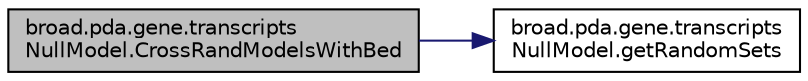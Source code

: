 digraph "broad.pda.gene.transcriptsNullModel.CrossRandModelsWithBed"
{
  edge [fontname="Helvetica",fontsize="10",labelfontname="Helvetica",labelfontsize="10"];
  node [fontname="Helvetica",fontsize="10",shape=record];
  rankdir="LR";
  Node1 [label="broad.pda.gene.transcripts\lNullModel.CrossRandModelsWithBed",height=0.2,width=0.4,color="black", fillcolor="grey75", style="filled" fontcolor="black"];
  Node1 -> Node2 [color="midnightblue",fontsize="10",style="solid"];
  Node2 [label="broad.pda.gene.transcripts\lNullModel.getRandomSets",height=0.2,width=0.4,color="black", fillcolor="white", style="filled",URL="$classbroad_1_1pda_1_1gene_1_1transcripts_null_model.html#af798a0b8314aa0e8b874fb345af3ae44"];
}
